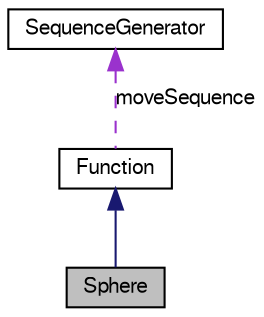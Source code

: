 digraph G
{
  bgcolor="transparent";
  edge [fontname="FreeSans",fontsize=10,labelfontname="FreeSans",labelfontsize=10];
  node [fontname="FreeSans",fontsize=10,shape=record];
  Node1 [label="Sphere",height=0.2,width=0.4,color="black", fillcolor="grey75", style="filled" fontcolor="black"];
  Node2 -> Node1 [dir=back,color="midnightblue",fontsize=10,style="solid"];
  Node2 [label="Function",height=0.2,width=0.4,color="black",URL="$classFunction.html",tooltip="The optimized function."];
  Node3 -> Node2 [dir=back,color="darkorchid3",fontsize=10,style="dashed",label="moveSequence"];
  Node3 [label="SequenceGenerator",height=0.2,width=0.4,color="black",URL="$classSequenceGenerator.html",tooltip="Generate a reproducable sequence."];
}
